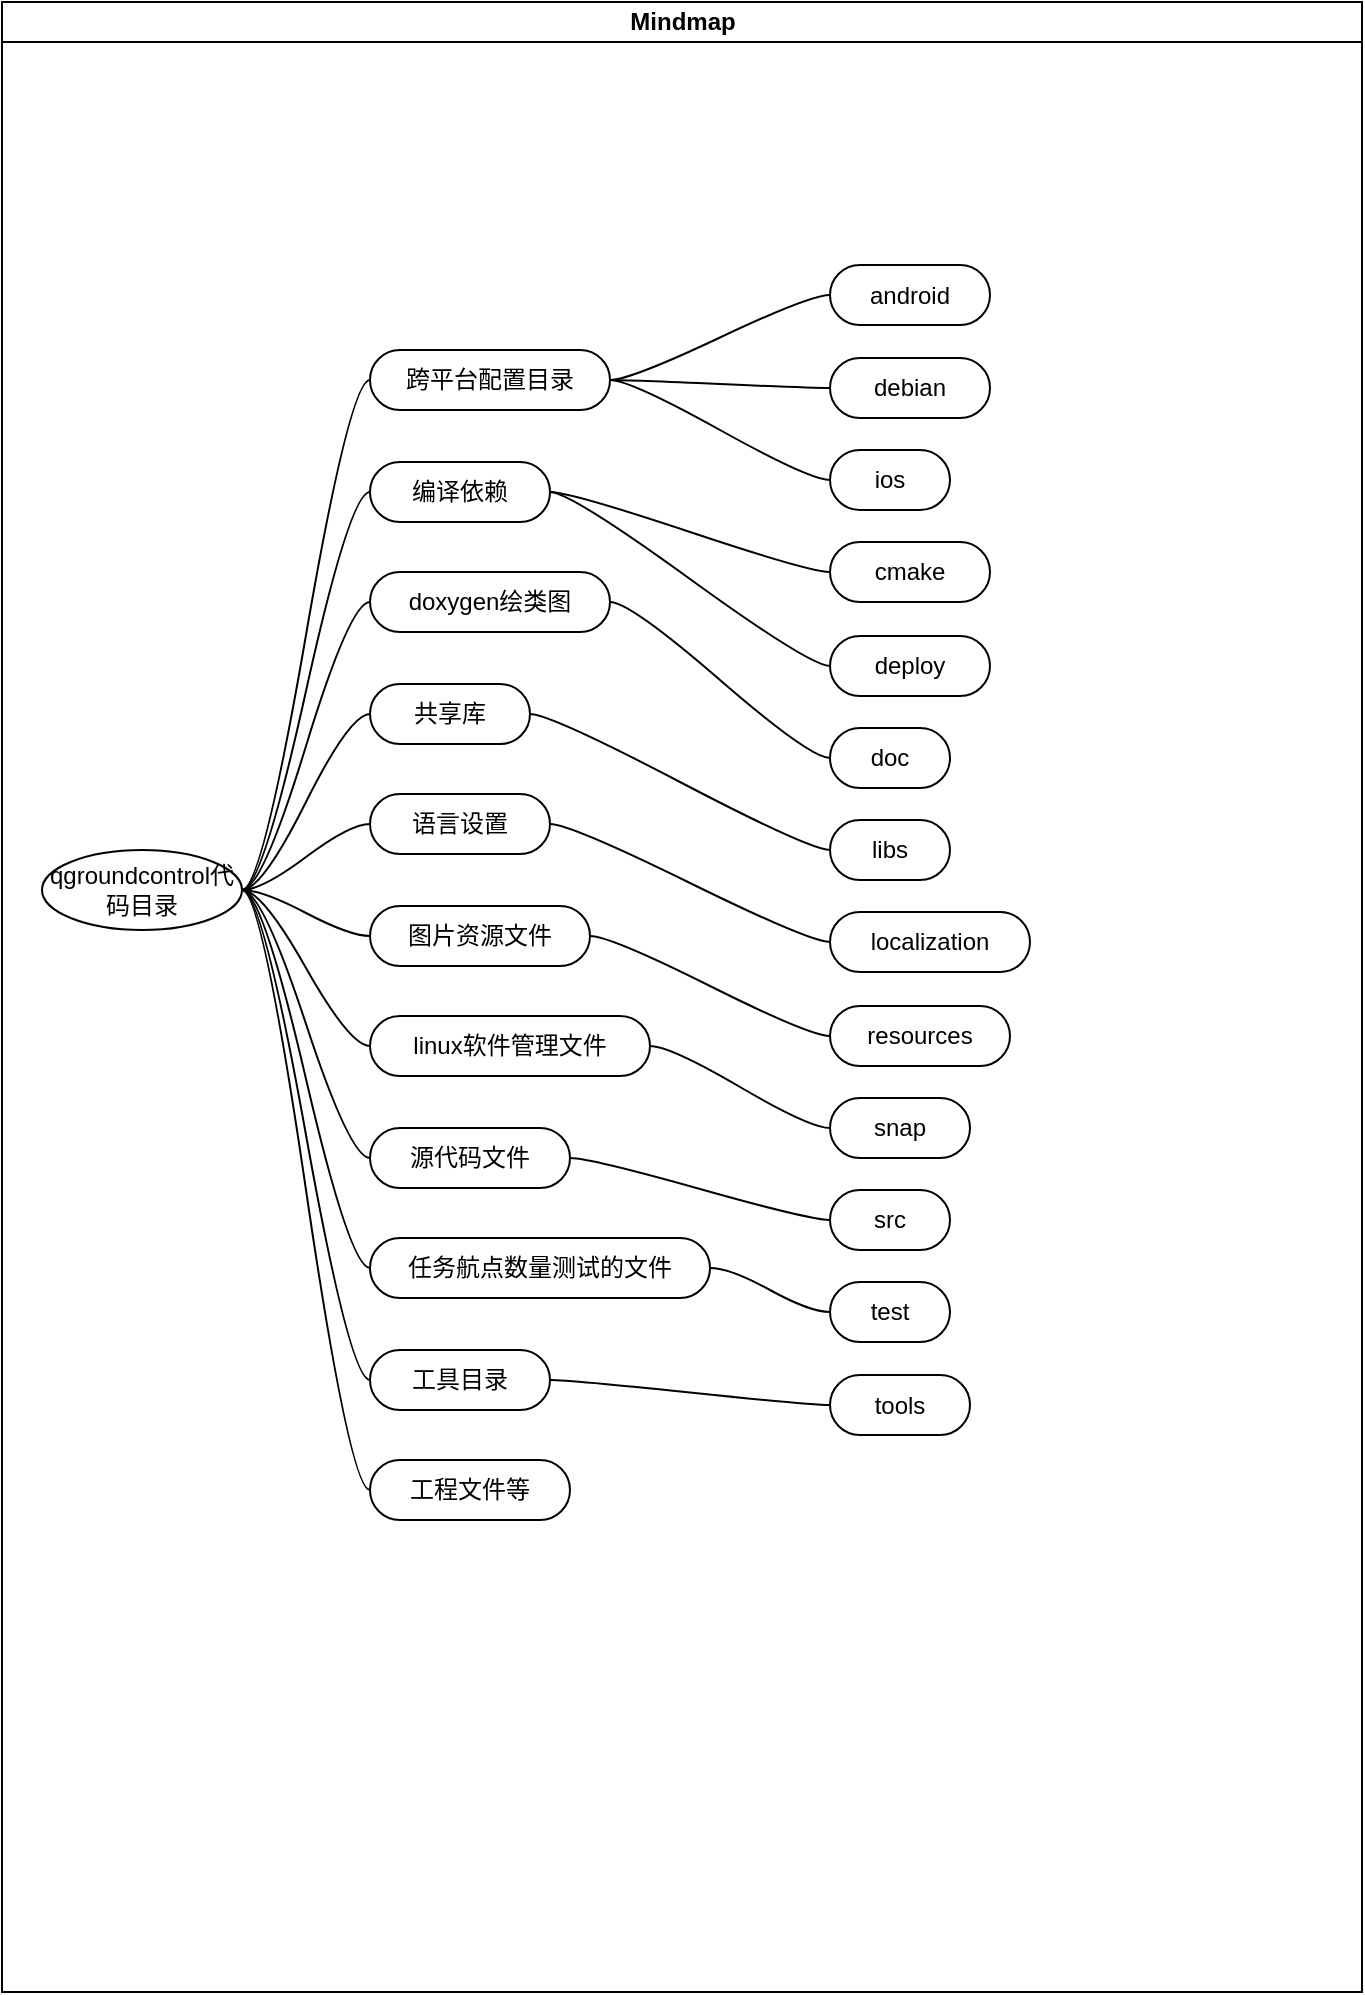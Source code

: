 <mxfile version="10.5.7" type="github"><diagram id="3eXX2Tc-TVk3L5WqLOD6" name="Page-1"><mxGraphModel dx="1950" dy="1135" grid="1" gridSize="10" guides="1" tooltips="1" connect="1" arrows="1" fold="1" page="1" pageScale="1" pageWidth="827" pageHeight="1169" math="0" shadow="0"><root><mxCell id="0"/><mxCell id="1" parent="0"/><mxCell id="lDa6nGMjKxW8Mb2QUY4e-1" value="Mindmap" style="swimlane;html=1;startSize=20;horizontal=1;containerType=tree;" vertex="1" parent="1"><mxGeometry x="110" y="210" width="680" height="995" as="geometry"/></mxCell><mxCell id="lDa6nGMjKxW8Mb2QUY4e-2" value="" style="edgeStyle=entityRelationEdgeStyle;startArrow=none;endArrow=none;segment=10;curved=1;" edge="1" parent="lDa6nGMjKxW8Mb2QUY4e-1" source="lDa6nGMjKxW8Mb2QUY4e-6" target="lDa6nGMjKxW8Mb2QUY4e-7"><mxGeometry relative="1" as="geometry"/></mxCell><mxCell id="lDa6nGMjKxW8Mb2QUY4e-6" value="qgroundcontrol代码目录" style="ellipse;whiteSpace=wrap;html=1;align=center;container=1;recursiveResize=0;treeFolding=1;" vertex="1" parent="lDa6nGMjKxW8Mb2QUY4e-1"><mxGeometry x="20" y="424" width="100" height="40" as="geometry"/></mxCell><mxCell id="lDa6nGMjKxW8Mb2QUY4e-7" value="跨平台配置目录" style="whiteSpace=wrap;html=1;rounded=1;arcSize=50;align=center;verticalAlign=middle;container=1;recursiveResize=0;strokeWidth=1;autosize=1;spacing=4;treeFolding=1;flipH=1;" vertex="1" parent="lDa6nGMjKxW8Mb2QUY4e-1"><mxGeometry x="184.0" y="174" width="120" height="30" as="geometry"/></mxCell><mxCell id="lDa6nGMjKxW8Mb2QUY4e-13" value="" style="edgeStyle=entityRelationEdgeStyle;startArrow=none;endArrow=none;segment=10;curved=1;" edge="1" target="lDa6nGMjKxW8Mb2QUY4e-14" source="lDa6nGMjKxW8Mb2QUY4e-7" parent="lDa6nGMjKxW8Mb2QUY4e-1"><mxGeometry relative="1" as="geometry"><mxPoint x="210" y="410" as="sourcePoint"/></mxGeometry></mxCell><mxCell id="lDa6nGMjKxW8Mb2QUY4e-15" value="" style="edgeStyle=entityRelationEdgeStyle;startArrow=none;endArrow=none;segment=10;curved=1;" edge="1" target="lDa6nGMjKxW8Mb2QUY4e-16" source="lDa6nGMjKxW8Mb2QUY4e-7" parent="lDa6nGMjKxW8Mb2QUY4e-1"><mxGeometry relative="1" as="geometry"><mxPoint x="210" y="410" as="sourcePoint"/></mxGeometry></mxCell><mxCell id="lDa6nGMjKxW8Mb2QUY4e-17" value="" style="edgeStyle=entityRelationEdgeStyle;startArrow=none;endArrow=none;segment=10;curved=1;" edge="1" target="lDa6nGMjKxW8Mb2QUY4e-18" source="lDa6nGMjKxW8Mb2QUY4e-7" parent="lDa6nGMjKxW8Mb2QUY4e-1"><mxGeometry relative="1" as="geometry"><mxPoint x="210" y="410" as="sourcePoint"/></mxGeometry></mxCell><mxCell id="lDa6nGMjKxW8Mb2QUY4e-18" value="android&lt;br&gt;" style="whiteSpace=wrap;html=1;rounded=1;arcSize=50;align=center;verticalAlign=middle;container=1;recursiveResize=0;strokeWidth=1;autosize=1;spacing=4;treeFolding=1;flipH=1;flipV=0;direction=west;" vertex="1" parent="lDa6nGMjKxW8Mb2QUY4e-1"><mxGeometry x="414" y="131.5" width="80" height="30" as="geometry"/></mxCell><mxCell id="lDa6nGMjKxW8Mb2QUY4e-14" value="debian&lt;br&gt;" style="whiteSpace=wrap;html=1;rounded=1;arcSize=50;align=center;verticalAlign=middle;container=1;recursiveResize=0;strokeWidth=1;autosize=1;spacing=4;treeFolding=1;flipH=1;flipV=0;direction=west;" vertex="1" parent="lDa6nGMjKxW8Mb2QUY4e-1"><mxGeometry x="414" y="178" width="80" height="30" as="geometry"/></mxCell><mxCell id="lDa6nGMjKxW8Mb2QUY4e-16" value="ios" style="whiteSpace=wrap;html=1;rounded=1;arcSize=50;align=center;verticalAlign=middle;container=1;recursiveResize=0;strokeWidth=1;autosize=1;spacing=4;treeFolding=1;flipH=1;flipV=0;direction=west;" vertex="1" parent="lDa6nGMjKxW8Mb2QUY4e-1"><mxGeometry x="414" y="224" width="60" height="30" as="geometry"/></mxCell><mxCell id="lDa6nGMjKxW8Mb2QUY4e-23" value="" style="edgeStyle=entityRelationEdgeStyle;startArrow=none;endArrow=none;segment=10;curved=1;" edge="1" target="lDa6nGMjKxW8Mb2QUY4e-24" source="lDa6nGMjKxW8Mb2QUY4e-6" parent="lDa6nGMjKxW8Mb2QUY4e-1"><mxGeometry relative="1" as="geometry"><mxPoint x="290" y="385" as="sourcePoint"/></mxGeometry></mxCell><mxCell id="lDa6nGMjKxW8Mb2QUY4e-24" value="编译依赖" style="whiteSpace=wrap;html=1;rounded=1;arcSize=50;align=center;verticalAlign=middle;container=1;recursiveResize=0;strokeWidth=1;autosize=1;spacing=4;treeFolding=1;flipH=1;" vertex="1" parent="lDa6nGMjKxW8Mb2QUY4e-1"><mxGeometry x="184.0" y="230" width="90" height="30" as="geometry"/></mxCell><mxCell id="lDa6nGMjKxW8Mb2QUY4e-25" value="" style="edgeStyle=entityRelationEdgeStyle;startArrow=none;endArrow=none;segment=10;curved=1;" edge="1" target="lDa6nGMjKxW8Mb2QUY4e-26" source="lDa6nGMjKxW8Mb2QUY4e-24" parent="lDa6nGMjKxW8Mb2QUY4e-1"><mxGeometry relative="1" as="geometry"><mxPoint x="290" y="385" as="sourcePoint"/></mxGeometry></mxCell><mxCell id="lDa6nGMjKxW8Mb2QUY4e-26" value="cmake" style="whiteSpace=wrap;html=1;rounded=1;arcSize=50;align=center;verticalAlign=middle;container=1;recursiveResize=0;strokeWidth=1;autosize=1;spacing=4;treeFolding=1;" vertex="1" parent="lDa6nGMjKxW8Mb2QUY4e-1"><mxGeometry x="414" y="270" width="80" height="30" as="geometry"/></mxCell><mxCell id="lDa6nGMjKxW8Mb2QUY4e-27" value="" style="edgeStyle=entityRelationEdgeStyle;startArrow=none;endArrow=none;segment=10;curved=1;" edge="1" target="lDa6nGMjKxW8Mb2QUY4e-28" source="lDa6nGMjKxW8Mb2QUY4e-24" parent="lDa6nGMjKxW8Mb2QUY4e-1"><mxGeometry relative="1" as="geometry"><mxPoint x="440" y="400" as="sourcePoint"/></mxGeometry></mxCell><mxCell id="lDa6nGMjKxW8Mb2QUY4e-28" value="deploy" style="whiteSpace=wrap;html=1;rounded=1;arcSize=50;align=center;verticalAlign=middle;container=1;recursiveResize=0;strokeWidth=1;autosize=1;spacing=4;treeFolding=1;" vertex="1" collapsed="1" parent="lDa6nGMjKxW8Mb2QUY4e-1"><mxGeometry x="414" y="317" width="80" height="30" as="geometry"/></mxCell><mxCell id="lDa6nGMjKxW8Mb2QUY4e-37" value="" style="edgeStyle=entityRelationEdgeStyle;startArrow=none;endArrow=none;segment=10;curved=1;" edge="1" target="lDa6nGMjKxW8Mb2QUY4e-38" source="lDa6nGMjKxW8Mb2QUY4e-6" parent="lDa6nGMjKxW8Mb2QUY4e-1"><mxGeometry relative="1" as="geometry"><mxPoint x="290" y="380" as="sourcePoint"/></mxGeometry></mxCell><mxCell id="lDa6nGMjKxW8Mb2QUY4e-38" value="doxygen绘类图" style="whiteSpace=wrap;html=1;rounded=1;arcSize=50;align=center;verticalAlign=middle;container=1;recursiveResize=0;strokeWidth=1;autosize=1;spacing=4;treeFolding=1;flipH=1;" vertex="1" parent="lDa6nGMjKxW8Mb2QUY4e-1"><mxGeometry x="184" y="285" width="120" height="30" as="geometry"/></mxCell><mxCell id="lDa6nGMjKxW8Mb2QUY4e-39" value="" style="edgeStyle=entityRelationEdgeStyle;startArrow=none;endArrow=none;segment=10;curved=1;" edge="1" target="lDa6nGMjKxW8Mb2QUY4e-40" source="lDa6nGMjKxW8Mb2QUY4e-38" parent="lDa6nGMjKxW8Mb2QUY4e-1"><mxGeometry relative="1" as="geometry"><mxPoint x="280" y="450" as="sourcePoint"/></mxGeometry></mxCell><mxCell id="lDa6nGMjKxW8Mb2QUY4e-40" value="doc" style="whiteSpace=wrap;html=1;rounded=1;arcSize=50;align=center;verticalAlign=middle;container=1;recursiveResize=0;strokeWidth=1;autosize=1;spacing=4;treeFolding=1;" vertex="1" parent="lDa6nGMjKxW8Mb2QUY4e-1"><mxGeometry x="414" y="363" width="60" height="30" as="geometry"/></mxCell><mxCell id="lDa6nGMjKxW8Mb2QUY4e-41" value="" style="edgeStyle=entityRelationEdgeStyle;startArrow=none;endArrow=none;segment=10;curved=1;" edge="1" target="lDa6nGMjKxW8Mb2QUY4e-42" source="lDa6nGMjKxW8Mb2QUY4e-6" parent="lDa6nGMjKxW8Mb2QUY4e-1"><mxGeometry relative="1" as="geometry"><mxPoint x="280" y="450" as="sourcePoint"/></mxGeometry></mxCell><mxCell id="lDa6nGMjKxW8Mb2QUY4e-42" value="共享库" style="whiteSpace=wrap;html=1;rounded=1;arcSize=50;align=center;verticalAlign=middle;container=1;recursiveResize=0;strokeWidth=1;autosize=1;spacing=4;treeFolding=1;flipH=1;" vertex="1" parent="lDa6nGMjKxW8Mb2QUY4e-1"><mxGeometry x="184" y="341" width="80" height="30" as="geometry"/></mxCell><mxCell id="lDa6nGMjKxW8Mb2QUY4e-43" value="" style="edgeStyle=entityRelationEdgeStyle;startArrow=none;endArrow=none;segment=10;curved=1;" edge="1" target="lDa6nGMjKxW8Mb2QUY4e-44" source="lDa6nGMjKxW8Mb2QUY4e-6" parent="lDa6nGMjKxW8Mb2QUY4e-1"><mxGeometry relative="1" as="geometry"><mxPoint x="280" y="450" as="sourcePoint"/></mxGeometry></mxCell><mxCell id="lDa6nGMjKxW8Mb2QUY4e-44" value="语言设置" style="whiteSpace=wrap;html=1;rounded=1;arcSize=50;align=center;verticalAlign=middle;container=1;recursiveResize=0;strokeWidth=1;autosize=1;spacing=4;treeFolding=1;flipH=1;" vertex="1" parent="lDa6nGMjKxW8Mb2QUY4e-1"><mxGeometry x="184.0" y="396" width="90" height="30" as="geometry"/></mxCell><mxCell id="lDa6nGMjKxW8Mb2QUY4e-45" value="" style="edgeStyle=entityRelationEdgeStyle;startArrow=none;endArrow=none;segment=10;curved=1;" edge="1" target="lDa6nGMjKxW8Mb2QUY4e-46" source="lDa6nGMjKxW8Mb2QUY4e-42" parent="lDa6nGMjKxW8Mb2QUY4e-1"><mxGeometry relative="1" as="geometry"><mxPoint x="280" y="450" as="sourcePoint"/></mxGeometry></mxCell><mxCell id="lDa6nGMjKxW8Mb2QUY4e-46" value="libs" style="whiteSpace=wrap;html=1;rounded=1;arcSize=50;align=center;verticalAlign=middle;container=1;recursiveResize=0;strokeWidth=1;autosize=1;spacing=4;treeFolding=1;" vertex="1" parent="lDa6nGMjKxW8Mb2QUY4e-1"><mxGeometry x="414" y="409" width="60" height="30" as="geometry"/></mxCell><mxCell id="lDa6nGMjKxW8Mb2QUY4e-47" value="" style="edgeStyle=entityRelationEdgeStyle;startArrow=none;endArrow=none;segment=10;curved=1;" edge="1" target="lDa6nGMjKxW8Mb2QUY4e-48" source="lDa6nGMjKxW8Mb2QUY4e-44" parent="lDa6nGMjKxW8Mb2QUY4e-1"><mxGeometry relative="1" as="geometry"><mxPoint x="280" y="450" as="sourcePoint"/></mxGeometry></mxCell><mxCell id="lDa6nGMjKxW8Mb2QUY4e-48" value="localization" style="whiteSpace=wrap;html=1;rounded=1;arcSize=50;align=center;verticalAlign=middle;container=1;recursiveResize=0;strokeWidth=1;autosize=1;spacing=4;treeFolding=1;" vertex="1" parent="lDa6nGMjKxW8Mb2QUY4e-1"><mxGeometry x="414" y="455" width="100" height="30" as="geometry"/></mxCell><mxCell id="lDa6nGMjKxW8Mb2QUY4e-49" value="" style="edgeStyle=entityRelationEdgeStyle;startArrow=none;endArrow=none;segment=10;curved=1;" edge="1" target="lDa6nGMjKxW8Mb2QUY4e-50" source="lDa6nGMjKxW8Mb2QUY4e-6" parent="lDa6nGMjKxW8Mb2QUY4e-1"><mxGeometry relative="1" as="geometry"><mxPoint x="280" y="450" as="sourcePoint"/></mxGeometry></mxCell><mxCell id="lDa6nGMjKxW8Mb2QUY4e-50" value="图片资源文件&lt;br&gt;" style="whiteSpace=wrap;html=1;rounded=1;arcSize=50;align=center;verticalAlign=middle;container=1;recursiveResize=0;strokeWidth=1;autosize=1;spacing=4;treeFolding=1;flipH=1;" vertex="1" parent="lDa6nGMjKxW8Mb2QUY4e-1"><mxGeometry x="184.0" y="452" width="110" height="30" as="geometry"/></mxCell><mxCell id="lDa6nGMjKxW8Mb2QUY4e-51" value="" style="edgeStyle=entityRelationEdgeStyle;startArrow=none;endArrow=none;segment=10;curved=1;" edge="1" target="lDa6nGMjKxW8Mb2QUY4e-52" source="lDa6nGMjKxW8Mb2QUY4e-50" parent="lDa6nGMjKxW8Mb2QUY4e-1"><mxGeometry relative="1" as="geometry"><mxPoint x="280" y="450" as="sourcePoint"/></mxGeometry></mxCell><mxCell id="lDa6nGMjKxW8Mb2QUY4e-52" value="resources" style="whiteSpace=wrap;html=1;rounded=1;arcSize=50;align=center;verticalAlign=middle;container=1;recursiveResize=0;strokeWidth=1;autosize=1;spacing=4;treeFolding=1;" vertex="1" parent="lDa6nGMjKxW8Mb2QUY4e-1"><mxGeometry x="414" y="502" width="90" height="30" as="geometry"/></mxCell><mxCell id="lDa6nGMjKxW8Mb2QUY4e-53" value="" style="edgeStyle=entityRelationEdgeStyle;startArrow=none;endArrow=none;segment=10;curved=1;" edge="1" target="lDa6nGMjKxW8Mb2QUY4e-54" source="lDa6nGMjKxW8Mb2QUY4e-6" parent="lDa6nGMjKxW8Mb2QUY4e-1"><mxGeometry relative="1" as="geometry"><mxPoint x="280" y="450" as="sourcePoint"/></mxGeometry></mxCell><mxCell id="lDa6nGMjKxW8Mb2QUY4e-54" value="linux软件管理文件" style="whiteSpace=wrap;html=1;rounded=1;arcSize=50;align=center;verticalAlign=middle;container=1;recursiveResize=0;strokeWidth=1;autosize=1;spacing=4;treeFolding=1;flipH=1;" vertex="1" parent="lDa6nGMjKxW8Mb2QUY4e-1"><mxGeometry x="184.0" y="507" width="140" height="30" as="geometry"/></mxCell><mxCell id="lDa6nGMjKxW8Mb2QUY4e-55" value="" style="edgeStyle=entityRelationEdgeStyle;startArrow=none;endArrow=none;segment=10;curved=1;exitX=1;exitY=0.5;exitDx=0;exitDy=0;" edge="1" target="lDa6nGMjKxW8Mb2QUY4e-56" source="lDa6nGMjKxW8Mb2QUY4e-54" parent="lDa6nGMjKxW8Mb2QUY4e-1"><mxGeometry relative="1" as="geometry"><mxPoint x="358" y="501" as="sourcePoint"/></mxGeometry></mxCell><mxCell id="lDa6nGMjKxW8Mb2QUY4e-56" value="snap&lt;br&gt;" style="whiteSpace=wrap;html=1;rounded=1;arcSize=50;align=center;verticalAlign=middle;container=1;recursiveResize=0;strokeWidth=1;autosize=1;spacing=4;treeFolding=1;" vertex="1" parent="lDa6nGMjKxW8Mb2QUY4e-1"><mxGeometry x="414" y="548" width="70" height="30" as="geometry"/></mxCell><mxCell id="lDa6nGMjKxW8Mb2QUY4e-57" value="" style="edgeStyle=entityRelationEdgeStyle;startArrow=none;endArrow=none;segment=10;curved=1;" edge="1" target="lDa6nGMjKxW8Mb2QUY4e-58" source="lDa6nGMjKxW8Mb2QUY4e-6" parent="lDa6nGMjKxW8Mb2QUY4e-1"><mxGeometry relative="1" as="geometry"><mxPoint x="280" y="450" as="sourcePoint"/></mxGeometry></mxCell><mxCell id="lDa6nGMjKxW8Mb2QUY4e-58" value="源代码文件" style="whiteSpace=wrap;html=1;rounded=1;arcSize=50;align=center;verticalAlign=middle;container=1;recursiveResize=0;strokeWidth=1;autosize=1;spacing=4;treeFolding=1;flipH=1;" vertex="1" parent="lDa6nGMjKxW8Mb2QUY4e-1"><mxGeometry x="184.0" y="563" width="100" height="30" as="geometry"/></mxCell><mxCell id="lDa6nGMjKxW8Mb2QUY4e-59" value="" style="edgeStyle=entityRelationEdgeStyle;startArrow=none;endArrow=none;segment=10;curved=1;" edge="1" target="lDa6nGMjKxW8Mb2QUY4e-60" source="lDa6nGMjKxW8Mb2QUY4e-6" parent="lDa6nGMjKxW8Mb2QUY4e-1"><mxGeometry relative="1" as="geometry"><mxPoint x="280" y="450" as="sourcePoint"/></mxGeometry></mxCell><mxCell id="lDa6nGMjKxW8Mb2QUY4e-60" value="任务航点数量测试的文件" style="whiteSpace=wrap;html=1;rounded=1;arcSize=50;align=center;verticalAlign=middle;container=1;recursiveResize=0;strokeWidth=1;autosize=1;spacing=4;treeFolding=1;flipH=1;" vertex="1" parent="lDa6nGMjKxW8Mb2QUY4e-1"><mxGeometry x="184.0" y="618" width="170" height="30" as="geometry"/></mxCell><mxCell id="lDa6nGMjKxW8Mb2QUY4e-61" value="" style="edgeStyle=entityRelationEdgeStyle;startArrow=none;endArrow=none;segment=10;curved=1;" edge="1" target="lDa6nGMjKxW8Mb2QUY4e-62" source="lDa6nGMjKxW8Mb2QUY4e-60" parent="lDa6nGMjKxW8Mb2QUY4e-1"><mxGeometry relative="1" as="geometry"><mxPoint x="388" y="612" as="sourcePoint"/></mxGeometry></mxCell><mxCell id="lDa6nGMjKxW8Mb2QUY4e-62" value="test" style="whiteSpace=wrap;html=1;rounded=1;arcSize=50;align=center;verticalAlign=middle;container=1;recursiveResize=0;strokeWidth=1;autosize=1;spacing=4;treeFolding=1;" vertex="1" parent="lDa6nGMjKxW8Mb2QUY4e-1"><mxGeometry x="414" y="640" width="60" height="30" as="geometry"/></mxCell><mxCell id="lDa6nGMjKxW8Mb2QUY4e-63" value="" style="edgeStyle=entityRelationEdgeStyle;startArrow=none;endArrow=none;segment=10;curved=1;" edge="1" target="lDa6nGMjKxW8Mb2QUY4e-64" source="lDa6nGMjKxW8Mb2QUY4e-6" parent="lDa6nGMjKxW8Mb2QUY4e-1"><mxGeometry relative="1" as="geometry"><mxPoint x="280" y="450" as="sourcePoint"/></mxGeometry></mxCell><mxCell id="lDa6nGMjKxW8Mb2QUY4e-64" value="工具目录" style="whiteSpace=wrap;html=1;rounded=1;arcSize=50;align=center;verticalAlign=middle;container=1;recursiveResize=0;strokeWidth=1;autosize=1;spacing=4;treeFolding=1;flipH=1;" vertex="1" parent="lDa6nGMjKxW8Mb2QUY4e-1"><mxGeometry x="184.0" y="674" width="90" height="30" as="geometry"/></mxCell><mxCell id="lDa6nGMjKxW8Mb2QUY4e-65" value="" style="edgeStyle=entityRelationEdgeStyle;startArrow=none;endArrow=none;segment=10;curved=1;" edge="1" target="lDa6nGMjKxW8Mb2QUY4e-66" source="lDa6nGMjKxW8Mb2QUY4e-58" parent="lDa6nGMjKxW8Mb2QUY4e-1"><mxGeometry relative="1" as="geometry"><mxPoint x="280" y="450" as="sourcePoint"/></mxGeometry></mxCell><mxCell id="lDa6nGMjKxW8Mb2QUY4e-66" value="src" style="whiteSpace=wrap;html=1;rounded=1;arcSize=50;align=center;verticalAlign=middle;container=1;recursiveResize=0;strokeWidth=1;autosize=1;spacing=4;treeFolding=1;" vertex="1" parent="lDa6nGMjKxW8Mb2QUY4e-1"><mxGeometry x="414" y="594" width="60" height="30" as="geometry"/></mxCell><mxCell id="lDa6nGMjKxW8Mb2QUY4e-67" value="" style="edgeStyle=entityRelationEdgeStyle;startArrow=none;endArrow=none;segment=10;curved=1;" edge="1" target="lDa6nGMjKxW8Mb2QUY4e-68" source="lDa6nGMjKxW8Mb2QUY4e-64" parent="lDa6nGMjKxW8Mb2QUY4e-1"><mxGeometry relative="1" as="geometry"><mxPoint x="280" y="450" as="sourcePoint"/></mxGeometry></mxCell><mxCell id="lDa6nGMjKxW8Mb2QUY4e-68" value="tools" style="whiteSpace=wrap;html=1;rounded=1;arcSize=50;align=center;verticalAlign=middle;container=1;recursiveResize=0;strokeWidth=1;autosize=1;spacing=4;treeFolding=1;" vertex="1" parent="lDa6nGMjKxW8Mb2QUY4e-1"><mxGeometry x="414" y="686.5" width="70" height="30" as="geometry"/></mxCell><mxCell id="lDa6nGMjKxW8Mb2QUY4e-69" value="" style="edgeStyle=entityRelationEdgeStyle;startArrow=none;endArrow=none;segment=10;curved=1;" edge="1" target="lDa6nGMjKxW8Mb2QUY4e-70" source="lDa6nGMjKxW8Mb2QUY4e-6" parent="lDa6nGMjKxW8Mb2QUY4e-1"><mxGeometry relative="1" as="geometry"><mxPoint x="280" y="450" as="sourcePoint"/></mxGeometry></mxCell><mxCell id="lDa6nGMjKxW8Mb2QUY4e-70" value="工程文件等" style="whiteSpace=wrap;html=1;rounded=1;arcSize=50;align=center;verticalAlign=middle;container=1;recursiveResize=0;strokeWidth=1;autosize=1;spacing=4;treeFolding=1;flipH=1;" vertex="1" parent="lDa6nGMjKxW8Mb2QUY4e-1"><mxGeometry x="184.0" y="729" width="100" height="30" as="geometry"/></mxCell></root></mxGraphModel></diagram></mxfile>